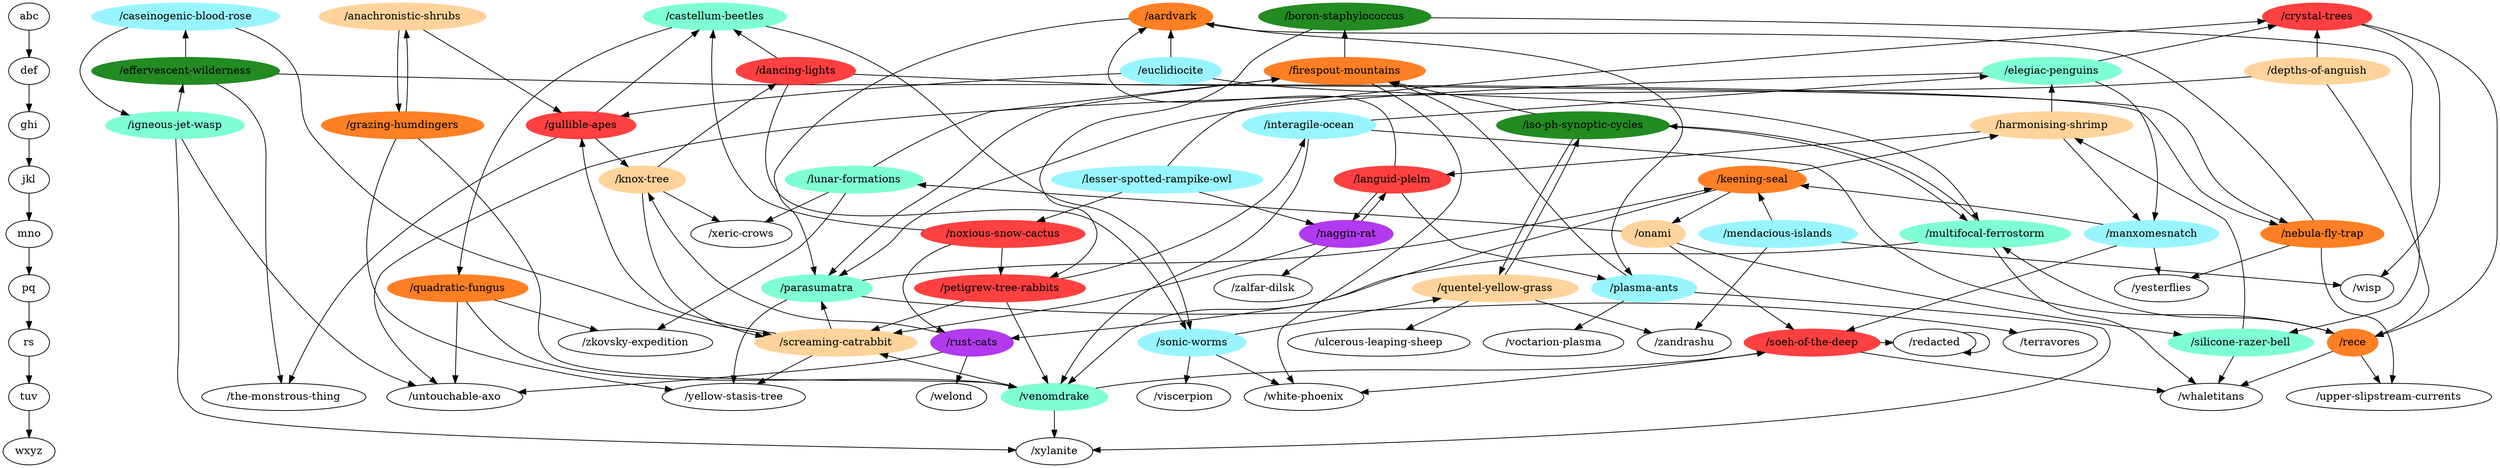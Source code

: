 digraph G {
abc->def->ghi->jkl->mno->pq->rs->tuv->wxyz;
{ rank=same;
abc;
"/boron-staphylococcus" [color=forestgreen,style=filled];
"/castellum-beetles" [color=aquamarine,style=filled];
"/crystal-trees" [color=brown1,style=filled];
"/anachronistic-shrubs" [color=burlywood1,style=filled];
"/caseinogenic-blood-rose" [color=cadetblue1,style=filled];
"/aardvark" [color=chocolate1,style=filled];
}
{ rank=same;
def;
"/effervescent-wilderness" [color=forestgreen,style=filled];
"/firespout-mountains" [color=chocolate1,style=filled];
"/dancing-lights" [color=brown1,style=filled];
"/euclidiocite" [color=cadetblue1,style=filled];
"/depths-of-anguish" [color=burlywood1,style=filled];
"/elegiac-penguins" [color=aquamarine,style=filled];
}
{ rank=same;
ghi;
"/iso-ph-synoptic-cycles" [color=forestgreen,style=filled];
"/harmonising-shrimp" [color=burlywood1,style=filled];
"/igneous-jet-wasp" [color=aquamarine,style=filled];
"/grazing-humdingers" [color=chocolate1,style=filled];
"/interagile-ocean" [color=cadetblue1,style=filled];
"/gullible-apes" [color=brown1,style=filled];
}
{ rank=same;
jkl;
"/lunar-formations" [color=aquamarine,style=filled];
"/lesser-spotted-rampike-owl" [color=cadetblue1,style=filled];
"/languid-plelm" [color=brown1,style=filled];
"/knox-tree" [color=burlywood1,style=filled];
"/keening-seal" [color=chocolate1,style=filled];
}
{ rank=same;
mno;
"/naggin-rat" [color=darkorchid2,style=filled];
"/multifocal-ferrostorm" [color=aquamarine,style=filled];
"/nebula-fly-trap" [color=chocolate1,style=filled];
"/noxious-snow-cactus" [color=brown1,style=filled];
"/mendacious-islands" [color=cadetblue1,style=filled];
"/onami" [color=burlywood1,style=filled];
"/manxomesnatch" [color=cadetblue1,style=filled];
}
{ rank=same;
pq;
"/petigrew-tree-rabbits" [color=brown1,style=filled];
"/quentel-yellow-grass" [color=burlywood1,style=filled];
"/quadratic-fungus" [color=chocolate1,style=filled];
"/parasumatra" [color=aquamarine,style=filled];
"/plasma-ants" [color=cadetblue1,style=filled];
}
{ rank=same;
rs;
"/soeh-of-the-deep" [color=brown1,style=filled];
"/rece" [color=chocolate1,style=filled];
"/rust-cats" [color=darkorchid2,style=filled];
"/sonic-worms" [color=cadetblue1,style=filled];
"/silicone-razer-bell" [color=aquamarine,style=filled];
"/redacted";
"/screaming-catrabbit" [color=burlywood1,style=filled];
}
{ rank=same;
tuv;
"/venomdrake" [color=aquamarine,style=filled];
"/the-monstrous-thing";
}
{ rank=same;
wxyz;
}
"/lunar-formations" -> "/firespout-mountains";
"/lunar-formations" -> "/xeric-crows";
"/lunar-formations" -> "/zkovsky-expedition";
"/naggin-rat" -> "/zalfar-dilsk";
"/naggin-rat" -> "/languid-plelm";
"/naggin-rat" -> "/screaming-catrabbit";
"/iso-ph-synoptic-cycles" -> "/multifocal-ferrostorm";
"/iso-ph-synoptic-cycles" -> "/firespout-mountains";
"/iso-ph-synoptic-cycles" -> "/quentel-yellow-grass";
"/multifocal-ferrostorm" -> "/iso-ph-synoptic-cycles";
"/multifocal-ferrostorm" -> "/rust-cats";
"/multifocal-ferrostorm" -> "/whaletitans";
"/effervescent-wilderness" -> "/nebula-fly-trap";
"/effervescent-wilderness" -> "/the-monstrous-thing";
"/effervescent-wilderness" -> "/caseinogenic-blood-rose";
"/harmonising-shrimp" -> "/languid-plelm";
"/harmonising-shrimp" -> "/elegiac-penguins";
"/harmonising-shrimp" -> "/manxomesnatch";
"/soeh-of-the-deep" -> "/whaletitans";
"/soeh-of-the-deep" -> "/white-phoenix";
"/soeh-of-the-deep" -> "/redacted";
"/boron-staphylococcus" -> "/petigrew-tree-rabbits";
"/boron-staphylococcus" -> "/silicone-razer-bell";
"/castellum-beetles" -> "/quadratic-fungus";
"/castellum-beetles" -> "/sonic-worms";
"/firespout-mountains" -> "/boron-staphylococcus";
"/firespout-mountains" -> "/parasumatra";
"/firespout-mountains" -> "/white-phoenix";
"/nebula-fly-trap" -> "/upper-slipstream-currents";
"/nebula-fly-trap" -> "/yesterflies";
"/nebula-fly-trap" -> "/aardvark";
"/igneous-jet-wasp" -> "/effervescent-wilderness";
"/igneous-jet-wasp" -> "/untouchable-axo";
"/igneous-jet-wasp" -> "/xylanite";
"/lesser-spotted-rampike-owl" -> "/naggin-rat";
"/lesser-spotted-rampike-owl" -> "/noxious-snow-cactus";
"/lesser-spotted-rampike-owl" -> "/crystal-trees";
"/venomdrake" -> "/soeh-of-the-deep";
"/venomdrake" -> "/xylanite";
"/venomdrake" -> "/screaming-catrabbit";
"/petigrew-tree-rabbits" -> "/venomdrake";
"/petigrew-tree-rabbits" -> "/interagile-ocean";
"/petigrew-tree-rabbits" -> "/screaming-catrabbit";
"/quentel-yellow-grass" -> "/iso-ph-synoptic-cycles";
"/quentel-yellow-grass" -> "/zandrashu";
"/quentel-yellow-grass" -> "/ulcerous-leaping-sheep";
"/noxious-snow-cactus" -> "/castellum-beetles";
"/noxious-snow-cactus" -> "/petigrew-tree-rabbits";
"/noxious-snow-cactus" -> "/rust-cats";
"/grazing-humdingers" -> "/venomdrake";
"/grazing-humdingers" -> "/yellow-stasis-tree";
"/grazing-humdingers" -> "/anachronistic-shrubs";
"/mendacious-islands" -> "/wisp";
"/mendacious-islands" -> "/zandrashu";
"/mendacious-islands" -> "/keening-seal";
"/dancing-lights" -> "/castellum-beetles";
"/dancing-lights" -> "/nebula-fly-trap";
"/dancing-lights" -> "/sonic-worms";
"/rece" -> "/multifocal-ferrostorm";
"/rece" -> "/upper-slipstream-currents";
"/rece" -> "/whaletitans";
"/languid-plelm" -> "/naggin-rat";
"/languid-plelm" -> "/plasma-ants";
"/languid-plelm" -> "/aardvark";
"/interagile-ocean" -> "/venomdrake";
"/interagile-ocean" -> "/rece";
"/interagile-ocean" -> "/elegiac-penguins";
"/quadratic-fungus" -> "/untouchable-axo";
"/quadratic-fungus" -> "/venomdrake";
"/quadratic-fungus" -> "/zkovsky-expedition";
"/rust-cats" -> "/untouchable-axo";
"/rust-cats" -> "/welond";
"/rust-cats" -> "/knox-tree";
"/euclidiocite" -> "/multifocal-ferrostorm";
"/euclidiocite" -> "/gullible-apes";
"/euclidiocite" -> "/aardvark";
"/sonic-worms" -> "/quentel-yellow-grass";
"/sonic-worms" -> "/viscerpion";
"/sonic-worms" -> "/white-phoenix";
"/crystal-trees" -> "/wisp";
"/crystal-trees" -> "/rece";
"/silicone-razer-bell" -> "/harmonising-shrimp";
"/silicone-razer-bell" -> "/whaletitans";
"/depths-of-anguish" -> "/untouchable-axo";
"/depths-of-anguish" -> "/rece";
"/depths-of-anguish" -> "/crystal-trees";
"/elegiac-penguins" -> "/crystal-trees";
"/elegiac-penguins" -> "/parasumatra";
"/elegiac-penguins" -> "/manxomesnatch";
"/onami" -> "/lunar-formations";
"/onami" -> "/soeh-of-the-deep";
"/onami" -> "/silicone-razer-bell";
"/gullible-apes" -> "/castellum-beetles";
"/gullible-apes" -> "/the-monstrous-thing";
"/gullible-apes" -> "/knox-tree";
"/knox-tree" -> "/xeric-crows";
"/knox-tree" -> "/dancing-lights";
"/knox-tree" -> "/screaming-catrabbit";
"/parasumatra" -> "/yellow-stasis-tree";
"/parasumatra" -> "/keening-seal";
"/parasumatra" -> "/terravores";
"/manxomesnatch" -> "/soeh-of-the-deep";
"/manxomesnatch" -> "/yesterflies";
"/manxomesnatch" -> "/keening-seal";
"/redacted" -> "/redacted";
"/plasma-ants" -> "/firespout-mountains";
"/plasma-ants" -> "/xylanite";
"/plasma-ants" -> "/voctarion-plasma";
"/anachronistic-shrubs" -> "/grazing-humdingers";
"/anachronistic-shrubs" -> "/gullible-apes";
"/keening-seal" -> "/harmonising-shrimp";
"/keening-seal" -> "/venomdrake";
"/keening-seal" -> "/onami";
"/caseinogenic-blood-rose" -> "/igneous-jet-wasp";
"/caseinogenic-blood-rose" -> "/screaming-catrabbit";
"/screaming-catrabbit" -> "/yellow-stasis-tree";
"/screaming-catrabbit" -> "/gullible-apes";
"/screaming-catrabbit" -> "/parasumatra";
"/aardvark" -> "/parasumatra";
"/aardvark" -> "/plasma-ants";
}
